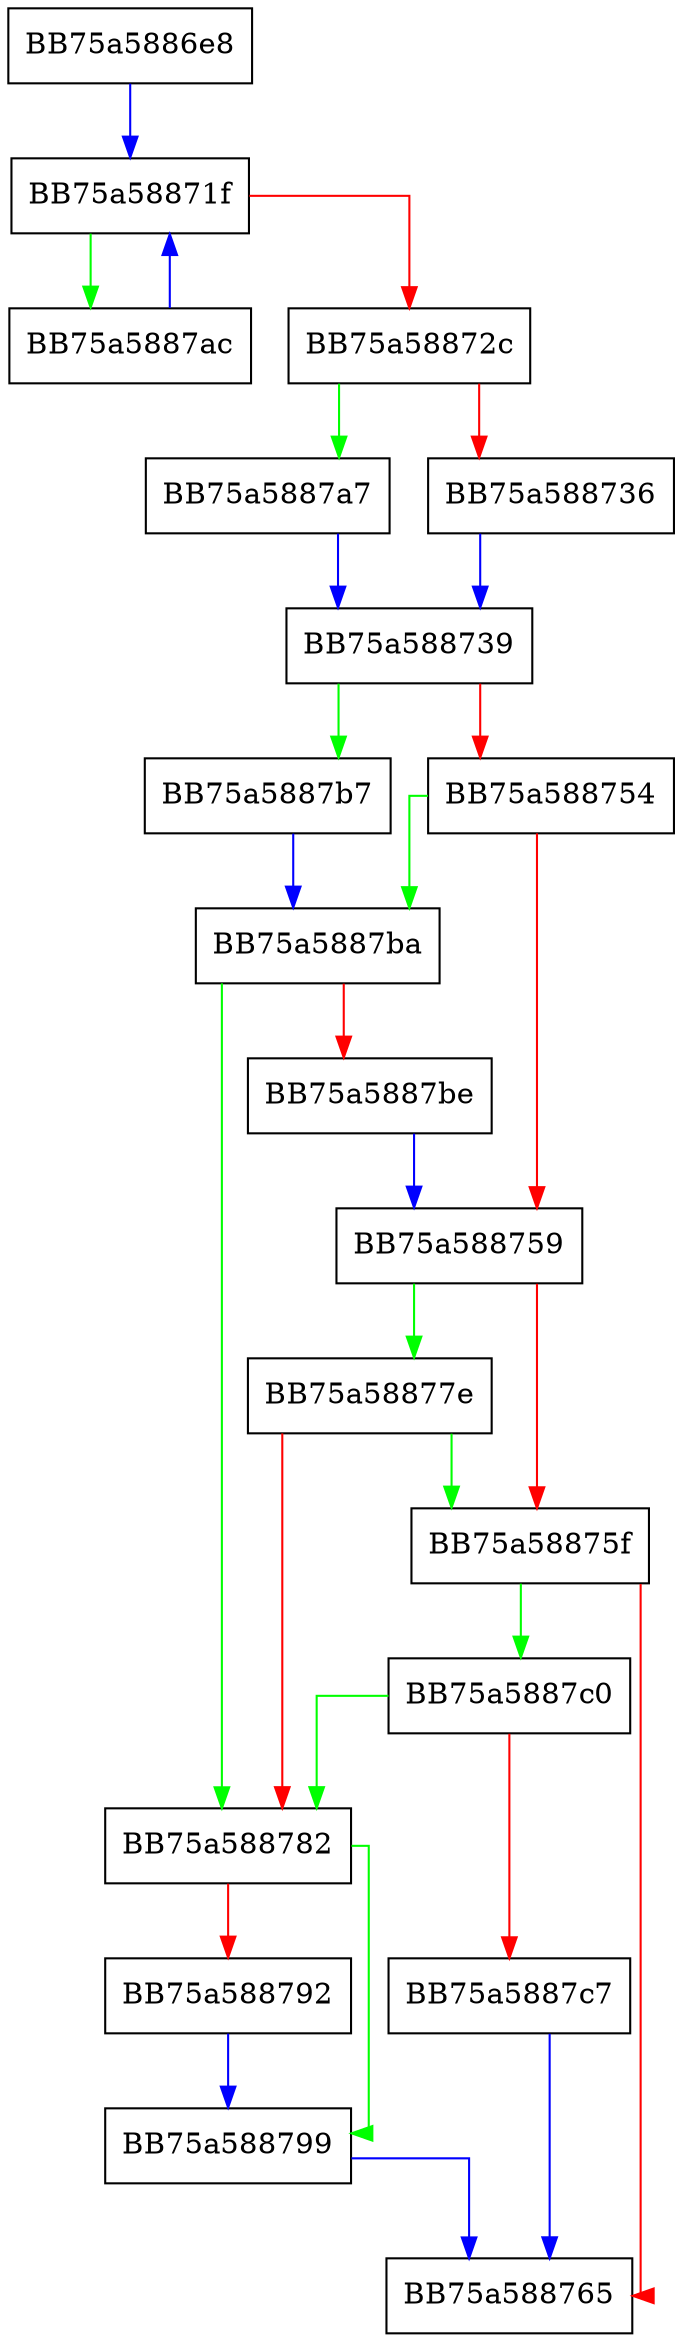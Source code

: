 digraph _Stolx {
  node [shape="box"];
  graph [splines=ortho];
  BB75a5886e8 -> BB75a58871f [color="blue"];
  BB75a58871f -> BB75a5887ac [color="green"];
  BB75a58871f -> BB75a58872c [color="red"];
  BB75a58872c -> BB75a5887a7 [color="green"];
  BB75a58872c -> BB75a588736 [color="red"];
  BB75a588736 -> BB75a588739 [color="blue"];
  BB75a588739 -> BB75a5887b7 [color="green"];
  BB75a588739 -> BB75a588754 [color="red"];
  BB75a588754 -> BB75a5887ba [color="green"];
  BB75a588754 -> BB75a588759 [color="red"];
  BB75a588759 -> BB75a58877e [color="green"];
  BB75a588759 -> BB75a58875f [color="red"];
  BB75a58875f -> BB75a5887c0 [color="green"];
  BB75a58875f -> BB75a588765 [color="red"];
  BB75a58877e -> BB75a58875f [color="green"];
  BB75a58877e -> BB75a588782 [color="red"];
  BB75a588782 -> BB75a588799 [color="green"];
  BB75a588782 -> BB75a588792 [color="red"];
  BB75a588792 -> BB75a588799 [color="blue"];
  BB75a588799 -> BB75a588765 [color="blue"];
  BB75a5887a7 -> BB75a588739 [color="blue"];
  BB75a5887ac -> BB75a58871f [color="blue"];
  BB75a5887b7 -> BB75a5887ba [color="blue"];
  BB75a5887ba -> BB75a588782 [color="green"];
  BB75a5887ba -> BB75a5887be [color="red"];
  BB75a5887be -> BB75a588759 [color="blue"];
  BB75a5887c0 -> BB75a588782 [color="green"];
  BB75a5887c0 -> BB75a5887c7 [color="red"];
  BB75a5887c7 -> BB75a588765 [color="blue"];
}